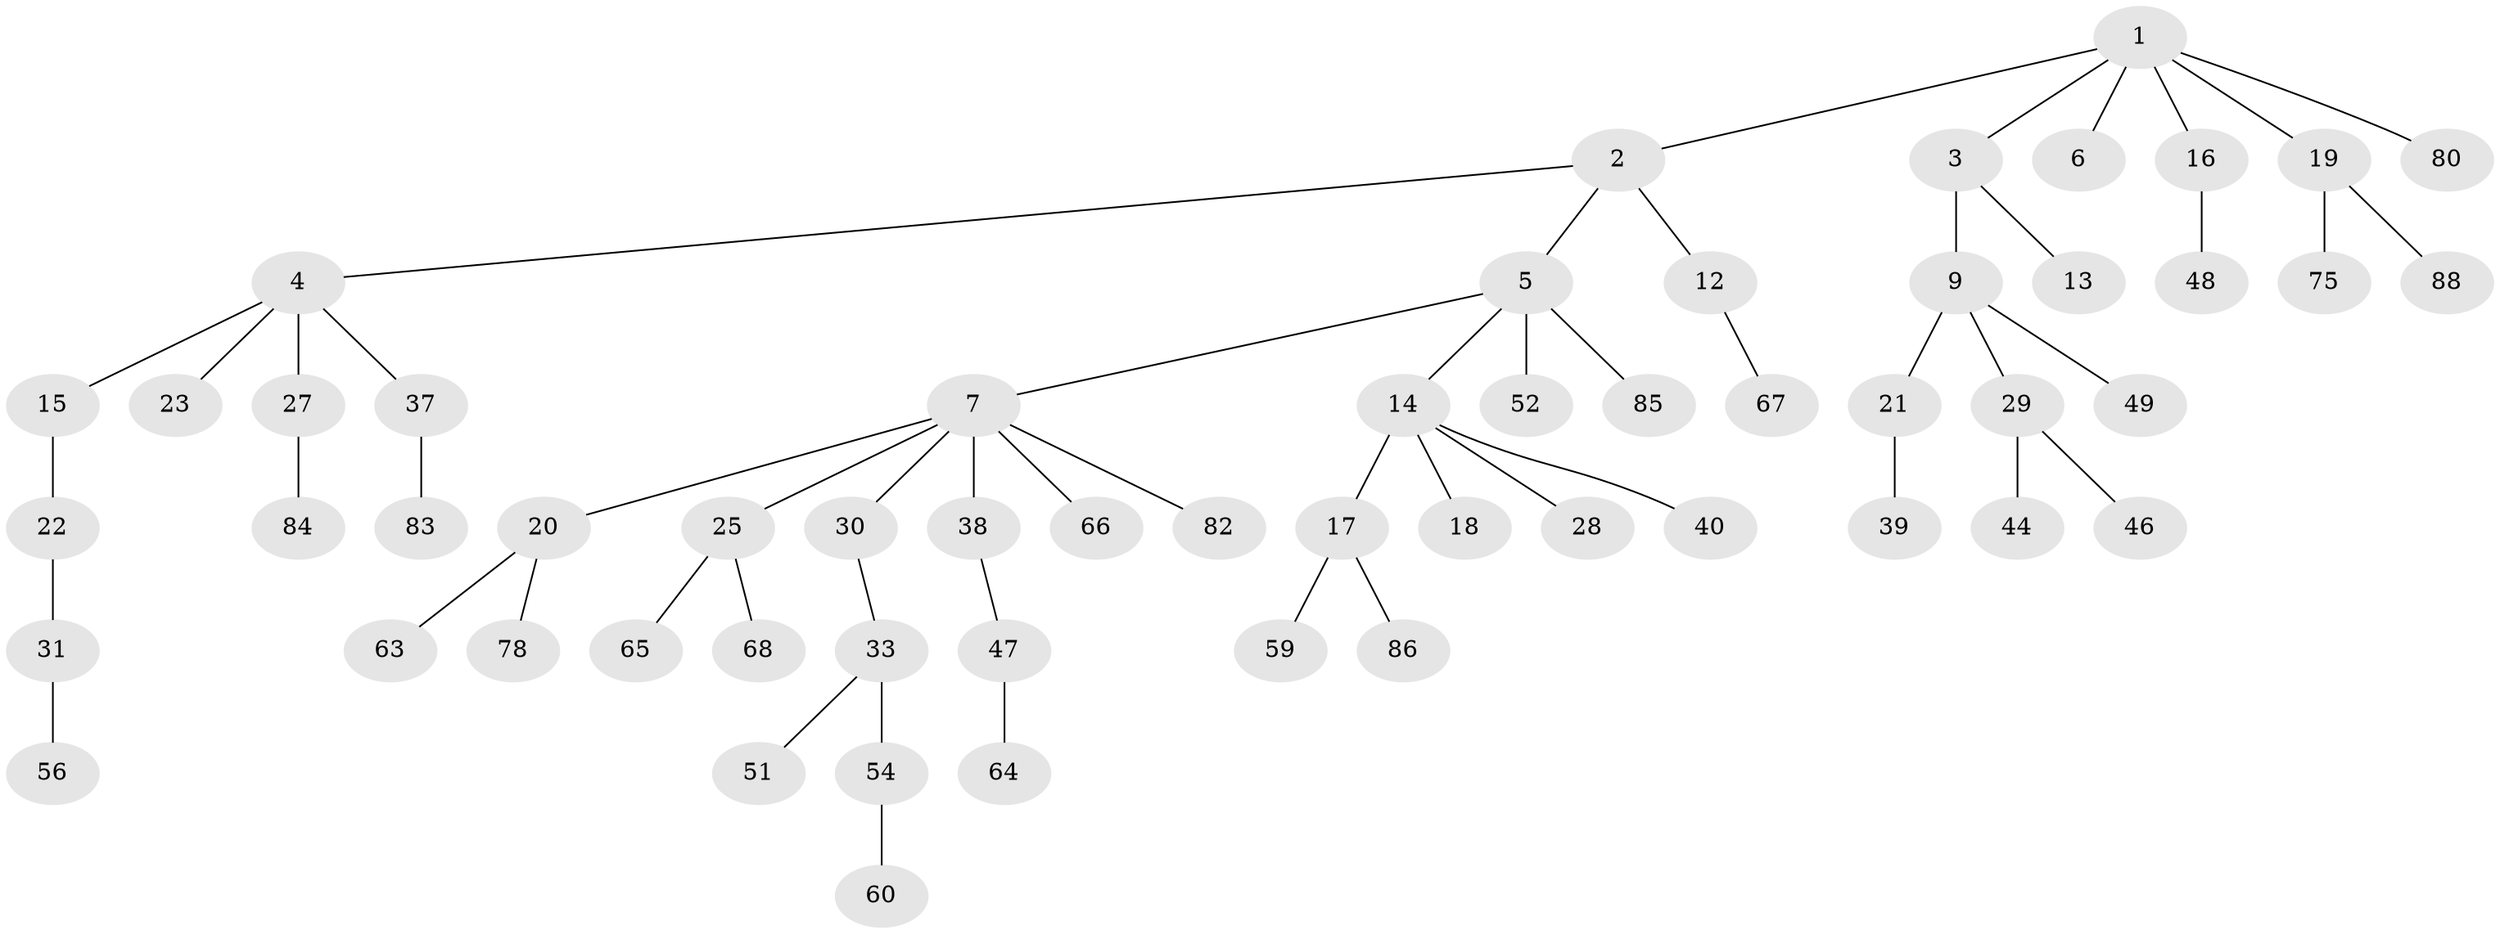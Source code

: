 // Generated by graph-tools (version 1.1) at 2025/24/03/03/25 07:24:06]
// undirected, 57 vertices, 56 edges
graph export_dot {
graph [start="1"]
  node [color=gray90,style=filled];
  1 [super="+45"];
  2 [super="+74"];
  3;
  4 [super="+10"];
  5 [super="+11"];
  6;
  7 [super="+8"];
  9 [super="+34"];
  12 [super="+50"];
  13 [super="+53"];
  14 [super="+61"];
  15 [super="+57"];
  16 [super="+24"];
  17 [super="+26"];
  18;
  19 [super="+79"];
  20 [super="+32"];
  21 [super="+81"];
  22 [super="+69"];
  23 [super="+62"];
  25 [super="+41"];
  27 [super="+70"];
  28 [super="+35"];
  29 [super="+58"];
  30 [super="+43"];
  31 [super="+55"];
  33 [super="+36"];
  37;
  38;
  39 [super="+42"];
  40;
  44 [super="+76"];
  46;
  47 [super="+71"];
  48;
  49;
  51;
  52;
  54;
  56 [super="+73"];
  59;
  60;
  63;
  64 [super="+77"];
  65 [super="+89"];
  66 [super="+90"];
  67;
  68 [super="+72"];
  75;
  78 [super="+91"];
  80;
  82;
  83 [super="+87"];
  84;
  85;
  86;
  88;
  1 -- 2;
  1 -- 3;
  1 -- 6;
  1 -- 16;
  1 -- 19;
  1 -- 80;
  2 -- 4;
  2 -- 5;
  2 -- 12;
  3 -- 9;
  3 -- 13;
  4 -- 23;
  4 -- 27;
  4 -- 37;
  4 -- 15;
  5 -- 7;
  5 -- 14;
  5 -- 52;
  5 -- 85;
  7 -- 20;
  7 -- 25;
  7 -- 30;
  7 -- 82;
  7 -- 66;
  7 -- 38;
  9 -- 21;
  9 -- 29;
  9 -- 49;
  12 -- 67;
  14 -- 17;
  14 -- 18;
  14 -- 28;
  14 -- 40;
  15 -- 22;
  16 -- 48;
  17 -- 59;
  17 -- 86;
  19 -- 75;
  19 -- 88;
  20 -- 78;
  20 -- 63;
  21 -- 39;
  22 -- 31;
  25 -- 65;
  25 -- 68;
  27 -- 84;
  29 -- 44;
  29 -- 46;
  30 -- 33;
  31 -- 56;
  33 -- 54;
  33 -- 51;
  37 -- 83;
  38 -- 47;
  47 -- 64;
  54 -- 60;
}
